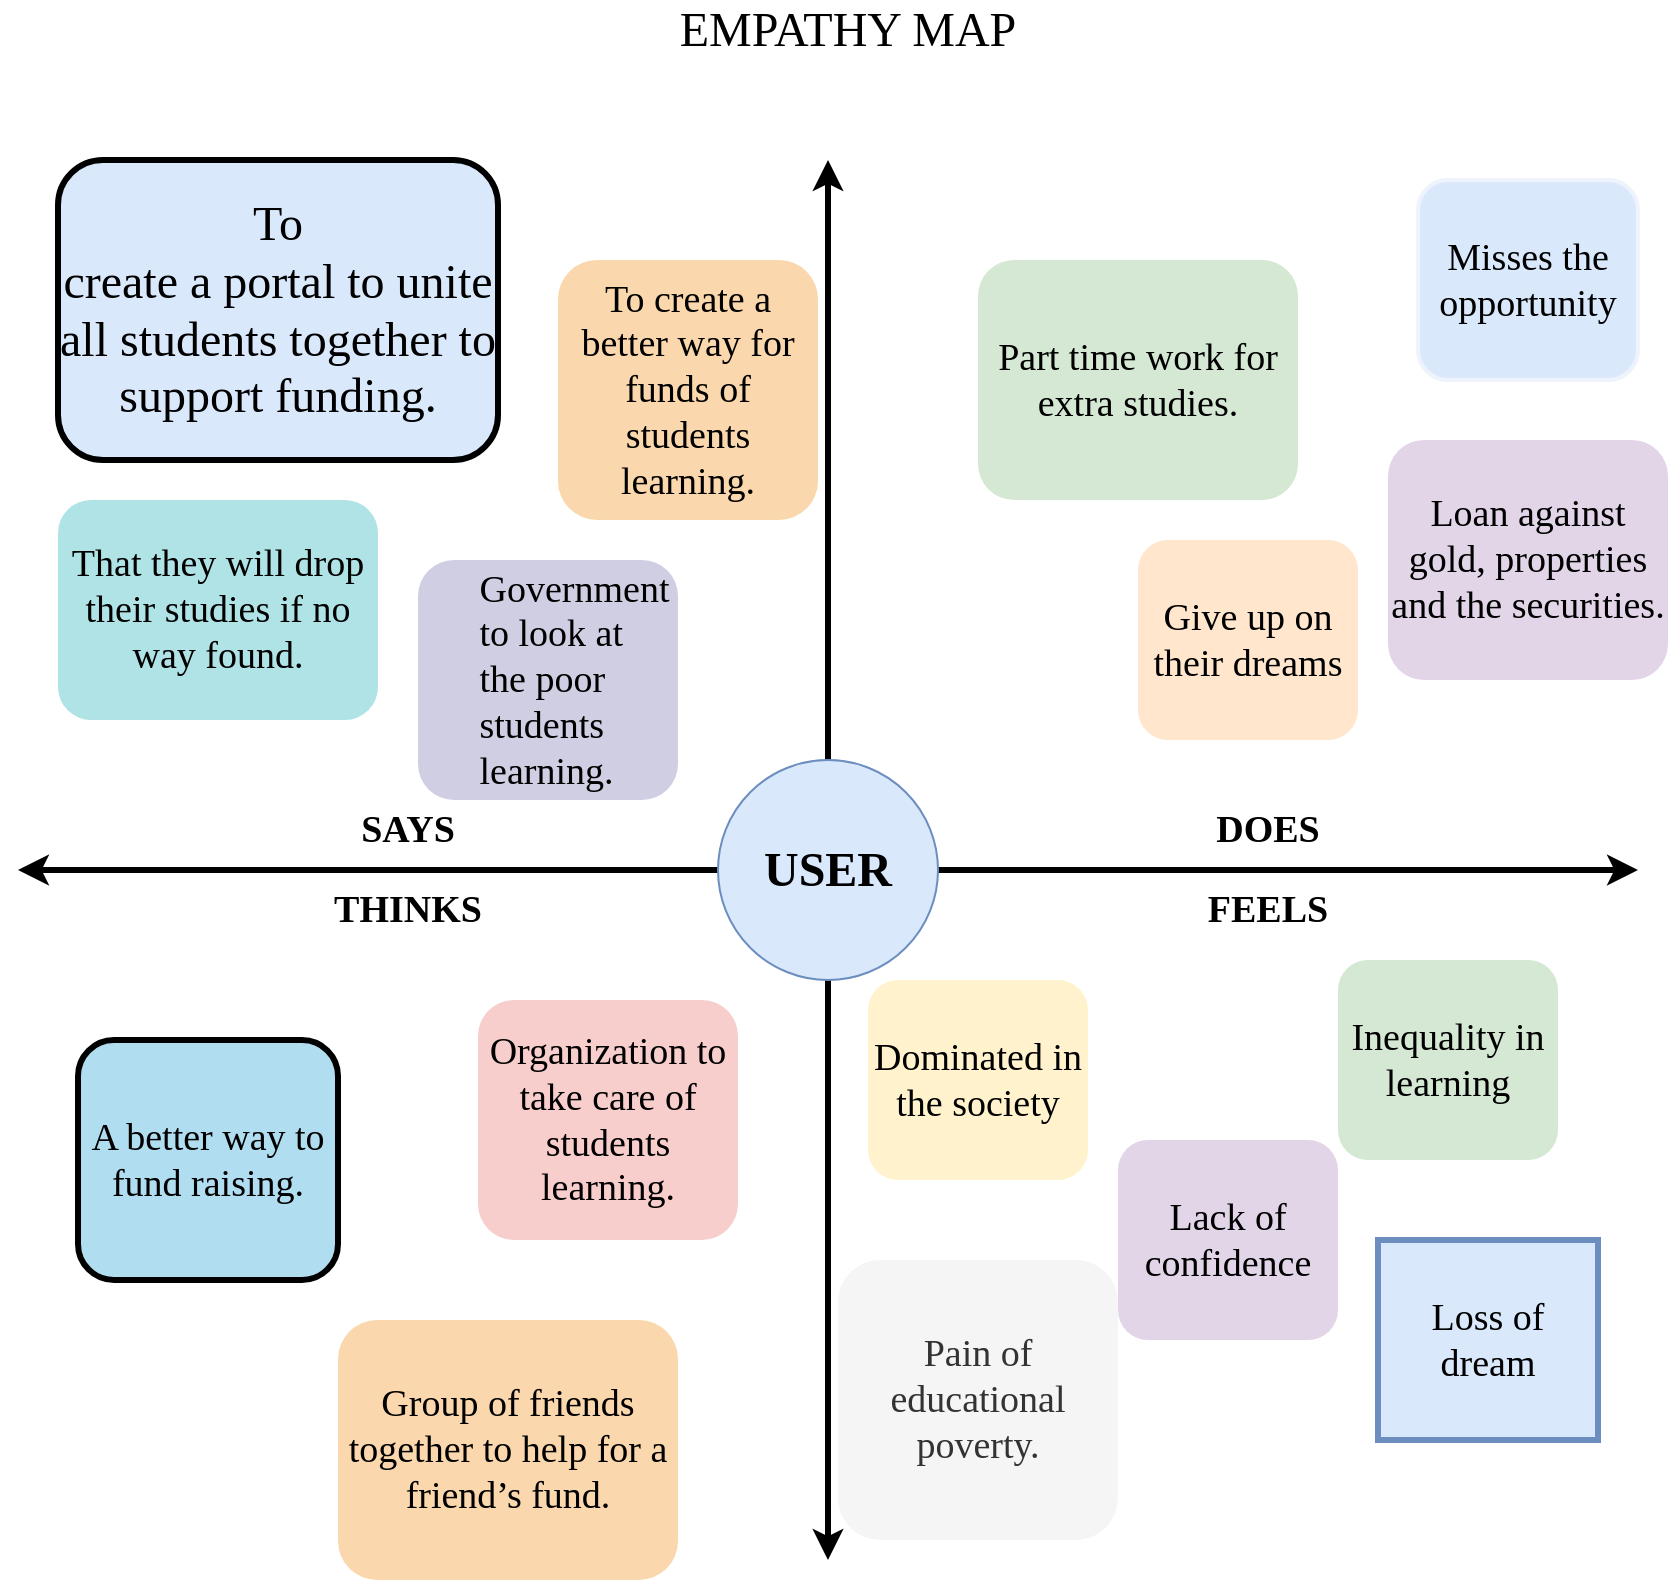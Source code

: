 <mxfile version="20.0.3" type="device"><diagram id="HlSuO_c1hdMThS1U5auC" name="Page-1"><mxGraphModel dx="1483" dy="1981" grid="1" gridSize="10" guides="1" tooltips="1" connect="1" arrows="1" fold="1" page="1" pageScale="1" pageWidth="850" pageHeight="1100" math="0" shadow="0"><root><mxCell id="0"/><mxCell id="1" parent="0"/><mxCell id="ed3JKLSWElmn3t4P_ayE-2" style="edgeStyle=orthogonalEdgeStyle;rounded=0;orthogonalLoop=1;jettySize=auto;html=1;fontFamily=Comic Sans MS;strokeWidth=3;" edge="1" parent="1" source="ed3JKLSWElmn3t4P_ayE-1"><mxGeometry relative="1" as="geometry"><mxPoint x="830" y="315" as="targetPoint"/></mxGeometry></mxCell><mxCell id="ed3JKLSWElmn3t4P_ayE-4" style="edgeStyle=orthogonalEdgeStyle;rounded=0;orthogonalLoop=1;jettySize=auto;html=1;fontFamily=Comic Sans MS;strokeWidth=3;" edge="1" parent="1" source="ed3JKLSWElmn3t4P_ayE-1"><mxGeometry relative="1" as="geometry"><mxPoint x="20" y="315" as="targetPoint"/></mxGeometry></mxCell><mxCell id="ed3JKLSWElmn3t4P_ayE-5" style="edgeStyle=orthogonalEdgeStyle;rounded=0;orthogonalLoop=1;jettySize=auto;html=1;fontFamily=Comic Sans MS;strokeWidth=3;" edge="1" parent="1" source="ed3JKLSWElmn3t4P_ayE-1"><mxGeometry relative="1" as="geometry"><mxPoint x="425" y="660" as="targetPoint"/></mxGeometry></mxCell><mxCell id="ed3JKLSWElmn3t4P_ayE-6" style="edgeStyle=orthogonalEdgeStyle;rounded=0;orthogonalLoop=1;jettySize=auto;html=1;fontFamily=Comic Sans MS;strokeWidth=3;" edge="1" parent="1" source="ed3JKLSWElmn3t4P_ayE-1"><mxGeometry relative="1" as="geometry"><mxPoint x="425" y="-40" as="targetPoint"/></mxGeometry></mxCell><mxCell id="ed3JKLSWElmn3t4P_ayE-1" value="&lt;h1&gt;&lt;font face=&quot;Comic Sans MS&quot;&gt;USER&lt;/font&gt;&lt;/h1&gt;" style="ellipse;whiteSpace=wrap;html=1;aspect=fixed;fillColor=#dae8fc;strokeColor=#6c8ebf;" vertex="1" parent="1"><mxGeometry x="370" y="260" width="110" height="110" as="geometry"/></mxCell><mxCell id="ed3JKLSWElmn3t4P_ayE-7" value="&lt;font style=&quot;font-size: 24px;&quot;&gt;EMPATHY MAP&lt;/font&gt;" style="text;html=1;strokeColor=none;fillColor=none;align=center;verticalAlign=middle;whiteSpace=wrap;rounded=0;fontFamily=Comic Sans MS;strokeWidth=3;" vertex="1" parent="1"><mxGeometry x="330" y="-120" width="210" height="30" as="geometry"/></mxCell><mxCell id="ed3JKLSWElmn3t4P_ayE-9" value="&lt;b style=&quot;font-size: 19px;&quot;&gt;SAYS&lt;/b&gt;" style="text;html=1;strokeColor=none;fillColor=none;align=center;verticalAlign=middle;whiteSpace=wrap;rounded=0;fontFamily=Comic Sans MS;strokeWidth=3;" vertex="1" parent="1"><mxGeometry x="110" y="280" width="210" height="30" as="geometry"/></mxCell><mxCell id="ed3JKLSWElmn3t4P_ayE-11" value="&lt;b style=&quot;font-size: 19px;&quot;&gt;DOES&lt;/b&gt;" style="text;html=1;strokeColor=none;fillColor=none;align=center;verticalAlign=middle;whiteSpace=wrap;rounded=0;fontFamily=Comic Sans MS;strokeWidth=3;" vertex="1" parent="1"><mxGeometry x="540" y="280" width="210" height="30" as="geometry"/></mxCell><mxCell id="ed3JKLSWElmn3t4P_ayE-12" value="&lt;b style=&quot;font-size: 19px;&quot;&gt;FEELS&lt;/b&gt;" style="text;html=1;strokeColor=none;fillColor=none;align=center;verticalAlign=middle;whiteSpace=wrap;rounded=0;fontFamily=Comic Sans MS;strokeWidth=3;" vertex="1" parent="1"><mxGeometry x="540" y="320" width="210" height="30" as="geometry"/></mxCell><mxCell id="ed3JKLSWElmn3t4P_ayE-13" value="&lt;b style=&quot;font-size: 19px;&quot;&gt;THINKS&lt;/b&gt;" style="text;html=1;strokeColor=none;fillColor=none;align=center;verticalAlign=middle;whiteSpace=wrap;rounded=0;fontFamily=Comic Sans MS;strokeWidth=3;" vertex="1" parent="1"><mxGeometry x="110" y="320" width="210" height="30" as="geometry"/></mxCell><mxCell id="ed3JKLSWElmn3t4P_ayE-14" value="&lt;div&gt;&lt;span style=&quot;font-size: 18pt; font-family: Corbel;&quot;&gt;To&lt;br&gt;create a portal to unite all students together to support funding.&lt;/span&gt;&lt;/div&gt;" style="rounded=1;whiteSpace=wrap;html=1;fontFamily=Comic Sans MS;fontSize=19;strokeWidth=3;fillColor=#dae8fc;strokeColor=default;" vertex="1" parent="1"><mxGeometry x="40" y="-40" width="220" height="150" as="geometry"/></mxCell><mxCell id="ed3JKLSWElmn3t4P_ayE-24" value="A better way to fund raising." style="rounded=1;whiteSpace=wrap;html=1;fontFamily=Comic Sans MS;fontSize=19;strokeWidth=3;fillColor=#b1ddf0;strokeColor=default;" vertex="1" parent="1"><mxGeometry x="50" y="400" width="130" height="120" as="geometry"/></mxCell><mxCell id="ed3JKLSWElmn3t4P_ayE-26" value="Group of friends together to help for a friend’s fund." style="rounded=1;whiteSpace=wrap;html=1;fontFamily=Comic Sans MS;fontSize=19;strokeWidth=3;fillColor=#fad7ac;strokeColor=none;" vertex="1" parent="1"><mxGeometry x="180" y="540" width="170" height="130" as="geometry"/></mxCell><mxCell id="ed3JKLSWElmn3t4P_ayE-33" value="Loss of dream" style="rounded=0;whiteSpace=wrap;html=1;fontFamily=Comic Sans MS;fontSize=19;strokeWidth=3;fillColor=#dae8fc;strokeColor=#6c8ebf;" vertex="1" parent="1"><mxGeometry x="700" y="500" width="110" height="100" as="geometry"/></mxCell><mxCell id="ed3JKLSWElmn3t4P_ayE-36" value="To create a better way for funds of students learning." style="rounded=1;whiteSpace=wrap;html=1;fontFamily=Comic Sans MS;fontSize=19;strokeWidth=3;fillColor=#fad7ac;strokeColor=none;" vertex="1" parent="1"><mxGeometry x="290" y="10" width="130" height="130" as="geometry"/></mxCell><mxCell id="ed3JKLSWElmn3t4P_ayE-37" value="&lt;div style=&quot;language:en-IN;margin-top:0pt;margin-bottom:0pt;margin-left:.31in;&lt;br/&gt;text-indent:-.31in;text-align:left;direction:ltr;unicode-bidi:embed;mso-line-break-override:&lt;br/&gt;none;word-break:normal;punctuation-wrap:hanging&quot;&gt;Government to look at the poor students learning.&lt;br&gt;&lt;/div&gt;" style="rounded=1;whiteSpace=wrap;html=1;fontFamily=Comic Sans MS;fontSize=19;strokeWidth=3;fillColor=#d0cee2;strokeColor=none;" vertex="1" parent="1"><mxGeometry x="220" y="160" width="130" height="120" as="geometry"/></mxCell><mxCell id="ed3JKLSWElmn3t4P_ayE-38" value="That they will drop their studies if no way found." style="rounded=1;whiteSpace=wrap;html=1;fontFamily=Comic Sans MS;fontSize=19;strokeWidth=3;fillColor=#b0e3e6;strokeColor=none;" vertex="1" parent="1"><mxGeometry x="40" y="130" width="160" height="110" as="geometry"/></mxCell><mxCell id="ed3JKLSWElmn3t4P_ayE-39" value="Give up on their dreams" style="rounded=1;whiteSpace=wrap;html=1;fontFamily=Comic Sans MS;fontSize=19;strokeWidth=3;fillColor=#ffe6cc;strokeColor=none;" vertex="1" parent="1"><mxGeometry x="580" y="150" width="110" height="100" as="geometry"/></mxCell><mxCell id="ed3JKLSWElmn3t4P_ayE-41" value="Part time work for extra studies." style="rounded=1;whiteSpace=wrap;html=1;fontFamily=Comic Sans MS;fontSize=19;strokeWidth=3;fillColor=#d5e8d4;strokeColor=none;" vertex="1" parent="1"><mxGeometry x="500" y="10" width="160" height="120" as="geometry"/></mxCell><mxCell id="ed3JKLSWElmn3t4P_ayE-42" value="Misses the opportunity" style="rounded=1;whiteSpace=wrap;html=1;fontFamily=Comic Sans MS;fontSize=19;strokeWidth=2;fillColor=#dae8fc;strokeColor=#EFF4FC;" vertex="1" parent="1"><mxGeometry x="720" y="-30" width="110" height="100" as="geometry"/></mxCell><mxCell id="ed3JKLSWElmn3t4P_ayE-43" value="Loan against gold, properties and the securities." style="rounded=1;whiteSpace=wrap;html=1;fontFamily=Comic Sans MS;fontSize=19;strokeWidth=3;fillColor=#e1d5e7;strokeColor=none;" vertex="1" parent="1"><mxGeometry x="705" y="100" width="140" height="120" as="geometry"/></mxCell><mxCell id="ed3JKLSWElmn3t4P_ayE-44" value="Inequality in learning" style="rounded=1;whiteSpace=wrap;html=1;fontFamily=Comic Sans MS;fontSize=19;strokeWidth=3;fillColor=#d5e8d4;strokeColor=none;" vertex="1" parent="1"><mxGeometry x="680" y="360" width="110" height="100" as="geometry"/></mxCell><mxCell id="ed3JKLSWElmn3t4P_ayE-47" value="Pain of educational poverty." style="rounded=1;whiteSpace=wrap;html=1;fontFamily=Comic Sans MS;fontSize=19;strokeWidth=3;fillColor=#f5f5f5;fontColor=#333333;strokeColor=none;" vertex="1" parent="1"><mxGeometry x="430" y="510" width="140" height="140" as="geometry"/></mxCell><mxCell id="ed3JKLSWElmn3t4P_ayE-49" value="Dominated in the society" style="rounded=1;whiteSpace=wrap;html=1;fontFamily=Comic Sans MS;fontSize=19;strokeWidth=3;fillColor=#fff2cc;strokeColor=none;" vertex="1" parent="1"><mxGeometry x="445" y="370" width="110" height="100" as="geometry"/></mxCell><mxCell id="ed3JKLSWElmn3t4P_ayE-50" value="Organization to take care of students learning." style="rounded=1;whiteSpace=wrap;html=1;fontFamily=Comic Sans MS;fontSize=19;strokeWidth=3;fillColor=#f8cecc;strokeColor=none;" vertex="1" parent="1"><mxGeometry x="250" y="380" width="130" height="120" as="geometry"/></mxCell><mxCell id="ed3JKLSWElmn3t4P_ayE-46" value="Lack of confidence" style="rounded=1;whiteSpace=wrap;html=1;fontFamily=Comic Sans MS;fontSize=19;strokeWidth=3;fillColor=#e1d5e7;strokeColor=none;" vertex="1" parent="1"><mxGeometry x="570" y="450" width="110" height="100" as="geometry"/></mxCell></root></mxGraphModel></diagram></mxfile>
